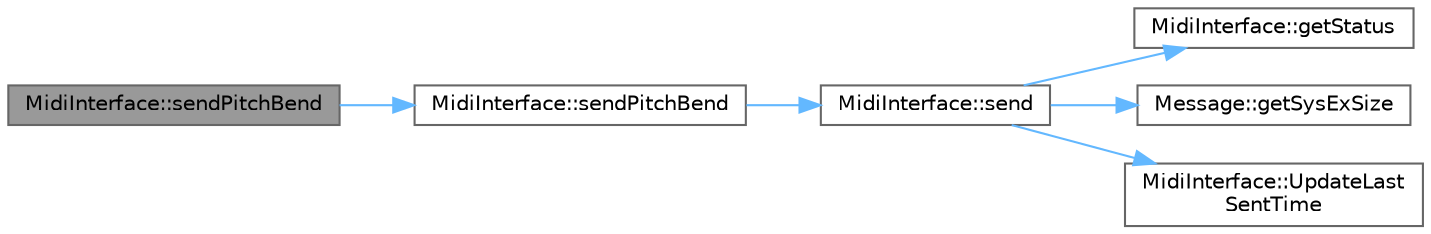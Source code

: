 digraph "MidiInterface::sendPitchBend"
{
 // INTERACTIVE_SVG=YES
 // LATEX_PDF_SIZE
  bgcolor="transparent";
  edge [fontname=Helvetica,fontsize=10,labelfontname=Helvetica,labelfontsize=10];
  node [fontname=Helvetica,fontsize=10,shape=box,height=0.2,width=0.4];
  rankdir="LR";
  Node1 [id="Node000001",label="MidiInterface::sendPitchBend",height=0.2,width=0.4,color="gray40", fillcolor="grey60", style="filled", fontcolor="black",tooltip="Send a Pitch Bend message using a floating point value."];
  Node1 -> Node2 [id="edge1_Node000001_Node000002",color="steelblue1",style="solid",tooltip=" "];
  Node2 [id="Node000002",label="MidiInterface::sendPitchBend",height=0.2,width=0.4,color="grey40", fillcolor="white", style="filled",URL="$d7/db2/group__output_ga2fd10aa2a31236679add8a6a01a5e70a.html#ga2fd10aa2a31236679add8a6a01a5e70a",tooltip="Send a Pitch Bend message using a signed integer value."];
  Node2 -> Node3 [id="edge2_Node000002_Node000003",color="steelblue1",style="solid",tooltip=" "];
  Node3 [id="Node000003",label="MidiInterface::send",height=0.2,width=0.4,color="grey40", fillcolor="white", style="filled",URL="$d7/db2/group__output_ga806320755dc058fc62cd727329dc1488.html#ga806320755dc058fc62cd727329dc1488",tooltip="Send a MIDI message."];
  Node3 -> Node4 [id="edge3_Node000003_Node000004",color="steelblue1",style="solid",tooltip=" "];
  Node4 [id="Node000004",label="MidiInterface::getStatus",height=0.2,width=0.4,color="grey40", fillcolor="white", style="filled",URL="$df/d6a/class_midi_interface_a3a9e2b63cb520e9cea9ef24b8333eeb9.html#a3a9e2b63cb520e9cea9ef24b8333eeb9",tooltip=" "];
  Node3 -> Node5 [id="edge4_Node000003_Node000005",color="steelblue1",style="solid",tooltip=" "];
  Node5 [id="Node000005",label="Message::getSysExSize",height=0.2,width=0.4,color="grey40", fillcolor="white", style="filled",URL="$d4/daa/struct_message_ab4397a36b44edf4b49cad1fec4b4c41e.html#ab4397a36b44edf4b49cad1fec4b4c41e",tooltip=" "];
  Node3 -> Node6 [id="edge5_Node000003_Node000006",color="steelblue1",style="solid",tooltip=" "];
  Node6 [id="Node000006",label="MidiInterface::UpdateLast\lSentTime",height=0.2,width=0.4,color="grey40", fillcolor="white", style="filled",URL="$df/d55/group__thru_ga536d29969dc2a187d9872c5c341ea1ea.html#ga536d29969dc2a187d9872c5c341ea1ea",tooltip=" "];
}
